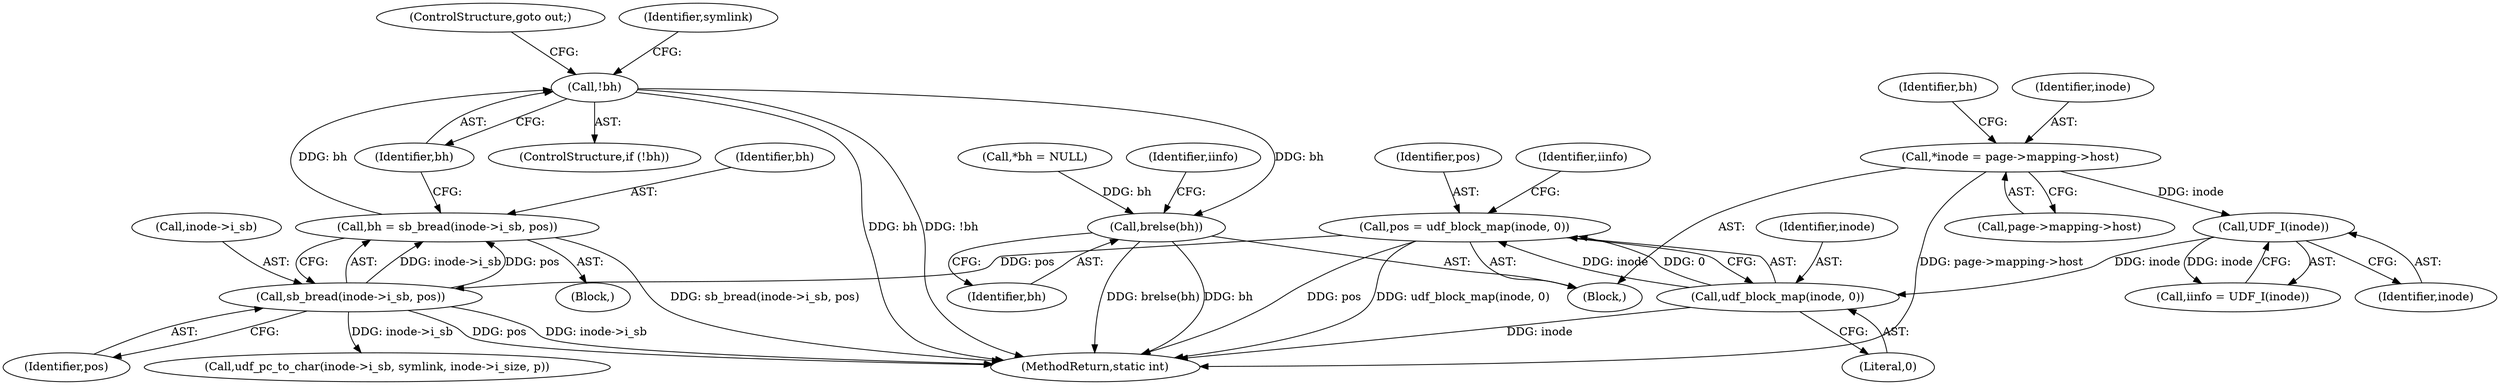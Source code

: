 digraph "1_linux_a1d47b262952a45aae62bd49cfaf33dd76c11a2c@del" {
"1000171" [label="(Call,!bh)"];
"1000163" [label="(Call,bh = sb_bread(inode->i_sb, pos))"];
"1000165" [label="(Call,sb_bread(inode->i_sb, pos))"];
"1000133" [label="(Call,pos = udf_block_map(inode, 0))"];
"1000135" [label="(Call,udf_block_map(inode, 0))"];
"1000131" [label="(Call,UDF_I(inode))"];
"1000105" [label="(Call,*inode = page->mapping->host)"];
"1000188" [label="(Call,brelse(bh))"];
"1000107" [label="(Call,page->mapping->host)"];
"1000163" [label="(Call,bh = sb_bread(inode->i_sb, pos))"];
"1000136" [label="(Identifier,inode)"];
"1000171" [label="(Call,!bh)"];
"1000135" [label="(Call,udf_block_map(inode, 0))"];
"1000217" [label="(MethodReturn,static int)"];
"1000134" [label="(Identifier,pos)"];
"1000133" [label="(Call,pos = udf_block_map(inode, 0))"];
"1000165" [label="(Call,sb_bread(inode->i_sb, pos))"];
"1000131" [label="(Call,UDF_I(inode))"];
"1000141" [label="(Identifier,iinfo)"];
"1000189" [label="(Identifier,bh)"];
"1000193" [label="(Identifier,iinfo)"];
"1000113" [label="(Call,*bh = NULL)"];
"1000188" [label="(Call,brelse(bh))"];
"1000169" [label="(Identifier,pos)"];
"1000129" [label="(Call,iinfo = UDF_I(inode))"];
"1000132" [label="(Identifier,inode)"];
"1000114" [label="(Identifier,bh)"];
"1000170" [label="(ControlStructure,if (!bh))"];
"1000164" [label="(Identifier,bh)"];
"1000179" [label="(Call,udf_pc_to_char(inode->i_sb, symlink, inode->i_size, p))"];
"1000166" [label="(Call,inode->i_sb)"];
"1000173" [label="(ControlStructure,goto out;)"];
"1000172" [label="(Identifier,bh)"];
"1000137" [label="(Literal,0)"];
"1000106" [label="(Identifier,inode)"];
"1000105" [label="(Call,*inode = page->mapping->host)"];
"1000175" [label="(Identifier,symlink)"];
"1000162" [label="(Block,)"];
"1000103" [label="(Block,)"];
"1000171" -> "1000170"  [label="AST: "];
"1000171" -> "1000172"  [label="CFG: "];
"1000172" -> "1000171"  [label="AST: "];
"1000173" -> "1000171"  [label="CFG: "];
"1000175" -> "1000171"  [label="CFG: "];
"1000171" -> "1000217"  [label="DDG: bh"];
"1000171" -> "1000217"  [label="DDG: !bh"];
"1000163" -> "1000171"  [label="DDG: bh"];
"1000171" -> "1000188"  [label="DDG: bh"];
"1000163" -> "1000162"  [label="AST: "];
"1000163" -> "1000165"  [label="CFG: "];
"1000164" -> "1000163"  [label="AST: "];
"1000165" -> "1000163"  [label="AST: "];
"1000172" -> "1000163"  [label="CFG: "];
"1000163" -> "1000217"  [label="DDG: sb_bread(inode->i_sb, pos)"];
"1000165" -> "1000163"  [label="DDG: inode->i_sb"];
"1000165" -> "1000163"  [label="DDG: pos"];
"1000165" -> "1000169"  [label="CFG: "];
"1000166" -> "1000165"  [label="AST: "];
"1000169" -> "1000165"  [label="AST: "];
"1000165" -> "1000217"  [label="DDG: pos"];
"1000165" -> "1000217"  [label="DDG: inode->i_sb"];
"1000133" -> "1000165"  [label="DDG: pos"];
"1000165" -> "1000179"  [label="DDG: inode->i_sb"];
"1000133" -> "1000103"  [label="AST: "];
"1000133" -> "1000135"  [label="CFG: "];
"1000134" -> "1000133"  [label="AST: "];
"1000135" -> "1000133"  [label="AST: "];
"1000141" -> "1000133"  [label="CFG: "];
"1000133" -> "1000217"  [label="DDG: pos"];
"1000133" -> "1000217"  [label="DDG: udf_block_map(inode, 0)"];
"1000135" -> "1000133"  [label="DDG: inode"];
"1000135" -> "1000133"  [label="DDG: 0"];
"1000135" -> "1000137"  [label="CFG: "];
"1000136" -> "1000135"  [label="AST: "];
"1000137" -> "1000135"  [label="AST: "];
"1000135" -> "1000217"  [label="DDG: inode"];
"1000131" -> "1000135"  [label="DDG: inode"];
"1000131" -> "1000129"  [label="AST: "];
"1000131" -> "1000132"  [label="CFG: "];
"1000132" -> "1000131"  [label="AST: "];
"1000129" -> "1000131"  [label="CFG: "];
"1000131" -> "1000129"  [label="DDG: inode"];
"1000105" -> "1000131"  [label="DDG: inode"];
"1000105" -> "1000103"  [label="AST: "];
"1000105" -> "1000107"  [label="CFG: "];
"1000106" -> "1000105"  [label="AST: "];
"1000107" -> "1000105"  [label="AST: "];
"1000114" -> "1000105"  [label="CFG: "];
"1000105" -> "1000217"  [label="DDG: page->mapping->host"];
"1000188" -> "1000103"  [label="AST: "];
"1000188" -> "1000189"  [label="CFG: "];
"1000189" -> "1000188"  [label="AST: "];
"1000193" -> "1000188"  [label="CFG: "];
"1000188" -> "1000217"  [label="DDG: brelse(bh)"];
"1000188" -> "1000217"  [label="DDG: bh"];
"1000113" -> "1000188"  [label="DDG: bh"];
}

